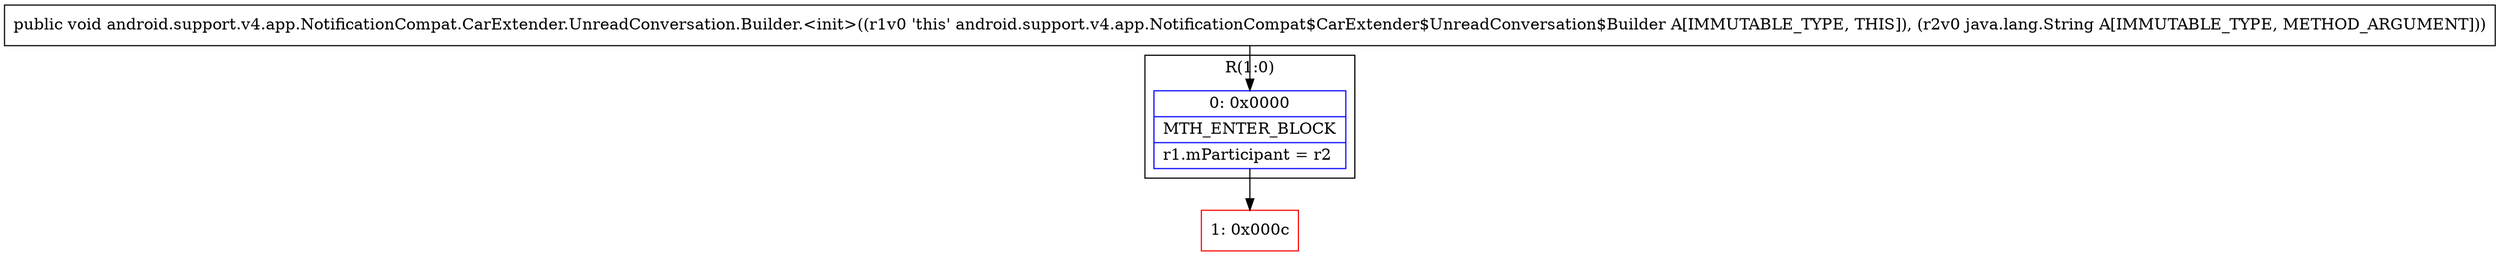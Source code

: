 digraph "CFG forandroid.support.v4.app.NotificationCompat.CarExtender.UnreadConversation.Builder.\<init\>(Ljava\/lang\/String;)V" {
subgraph cluster_Region_721557428 {
label = "R(1:0)";
node [shape=record,color=blue];
Node_0 [shape=record,label="{0\:\ 0x0000|MTH_ENTER_BLOCK\l|r1.mParticipant = r2\l}"];
}
Node_1 [shape=record,color=red,label="{1\:\ 0x000c}"];
MethodNode[shape=record,label="{public void android.support.v4.app.NotificationCompat.CarExtender.UnreadConversation.Builder.\<init\>((r1v0 'this' android.support.v4.app.NotificationCompat$CarExtender$UnreadConversation$Builder A[IMMUTABLE_TYPE, THIS]), (r2v0 java.lang.String A[IMMUTABLE_TYPE, METHOD_ARGUMENT])) }"];
MethodNode -> Node_0;
Node_0 -> Node_1;
}

